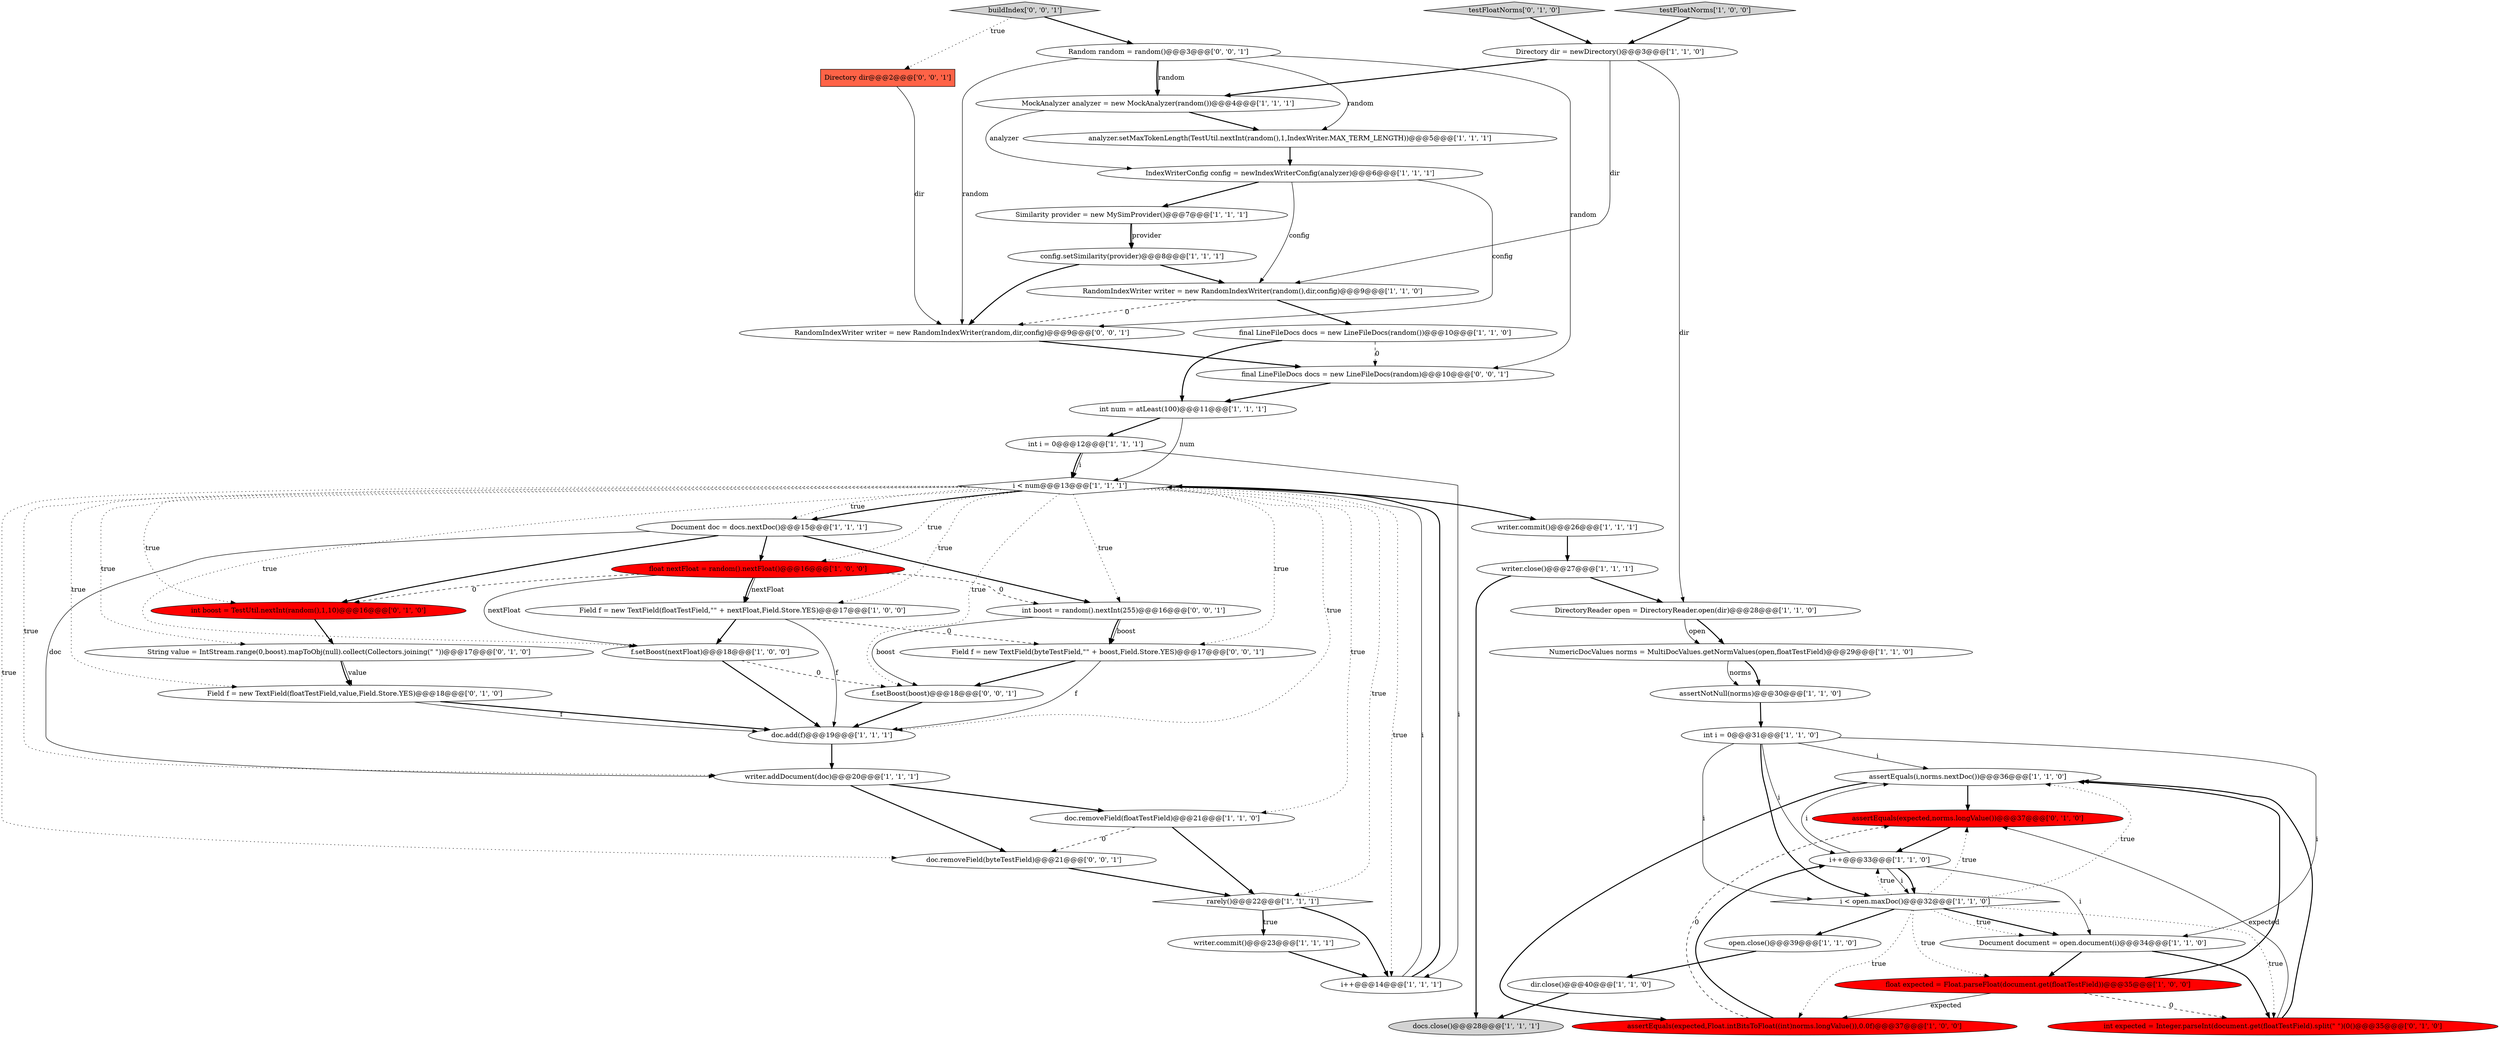 digraph {
25 [style = filled, label = "config.setSimilarity(provider)@@@8@@@['1', '1', '1']", fillcolor = white, shape = ellipse image = "AAA0AAABBB1BBB"];
7 [style = filled, label = "DirectoryReader open = DirectoryReader.open(dir)@@@28@@@['1', '1', '0']", fillcolor = white, shape = ellipse image = "AAA0AAABBB1BBB"];
11 [style = filled, label = "writer.close()@@@27@@@['1', '1', '1']", fillcolor = white, shape = ellipse image = "AAA0AAABBB1BBB"];
38 [style = filled, label = "assertEquals(expected,norms.longValue())@@@37@@@['0', '1', '0']", fillcolor = red, shape = ellipse image = "AAA1AAABBB2BBB"];
0 [style = filled, label = "IndexWriterConfig config = newIndexWriterConfig(analyzer)@@@6@@@['1', '1', '1']", fillcolor = white, shape = ellipse image = "AAA0AAABBB1BBB"];
43 [style = filled, label = "f.setBoost(boost)@@@18@@@['0', '0', '1']", fillcolor = white, shape = ellipse image = "AAA0AAABBB3BBB"];
40 [style = filled, label = "testFloatNorms['0', '1', '0']", fillcolor = lightgray, shape = diamond image = "AAA0AAABBB2BBB"];
8 [style = filled, label = "docs.close()@@@28@@@['1', '1', '1']", fillcolor = lightgray, shape = ellipse image = "AAA0AAABBB1BBB"];
24 [style = filled, label = "f.setBoost(nextFloat)@@@18@@@['1', '0', '0']", fillcolor = white, shape = ellipse image = "AAA0AAABBB1BBB"];
45 [style = filled, label = "buildIndex['0', '0', '1']", fillcolor = lightgray, shape = diamond image = "AAA0AAABBB3BBB"];
42 [style = filled, label = "int expected = Integer.parseInt(document.get(floatTestField).split(\" \")(0()@@@35@@@['0', '1', '0']", fillcolor = red, shape = ellipse image = "AAA1AAABBB2BBB"];
15 [style = filled, label = "doc.removeField(floatTestField)@@@21@@@['1', '1', '0']", fillcolor = white, shape = ellipse image = "AAA0AAABBB1BBB"];
30 [style = filled, label = "writer.commit()@@@26@@@['1', '1', '1']", fillcolor = white, shape = ellipse image = "AAA0AAABBB1BBB"];
31 [style = filled, label = "analyzer.setMaxTokenLength(TestUtil.nextInt(random(),1,IndexWriter.MAX_TERM_LENGTH))@@@5@@@['1', '1', '1']", fillcolor = white, shape = ellipse image = "AAA0AAABBB1BBB"];
33 [style = filled, label = "testFloatNorms['1', '0', '0']", fillcolor = lightgray, shape = diamond image = "AAA0AAABBB1BBB"];
19 [style = filled, label = "writer.commit()@@@23@@@['1', '1', '1']", fillcolor = white, shape = ellipse image = "AAA0AAABBB1BBB"];
1 [style = filled, label = "rarely()@@@22@@@['1', '1', '1']", fillcolor = white, shape = diamond image = "AAA0AAABBB1BBB"];
18 [style = filled, label = "open.close()@@@39@@@['1', '1', '0']", fillcolor = white, shape = ellipse image = "AAA0AAABBB1BBB"];
48 [style = filled, label = "Directory dir@@@2@@@['0', '0', '1']", fillcolor = tomato, shape = box image = "AAA0AAABBB3BBB"];
51 [style = filled, label = "int boost = random().nextInt(255)@@@16@@@['0', '0', '1']", fillcolor = white, shape = ellipse image = "AAA0AAABBB3BBB"];
6 [style = filled, label = "int i = 0@@@12@@@['1', '1', '1']", fillcolor = white, shape = ellipse image = "AAA0AAABBB1BBB"];
17 [style = filled, label = "dir.close()@@@40@@@['1', '1', '0']", fillcolor = white, shape = ellipse image = "AAA0AAABBB1BBB"];
41 [style = filled, label = "int boost = TestUtil.nextInt(random(),1,10)@@@16@@@['0', '1', '0']", fillcolor = red, shape = ellipse image = "AAA1AAABBB2BBB"];
32 [style = filled, label = "assertNotNull(norms)@@@30@@@['1', '1', '0']", fillcolor = white, shape = ellipse image = "AAA0AAABBB1BBB"];
29 [style = filled, label = "assertEquals(i,norms.nextDoc())@@@36@@@['1', '1', '0']", fillcolor = white, shape = ellipse image = "AAA0AAABBB1BBB"];
13 [style = filled, label = "i < open.maxDoc()@@@32@@@['1', '1', '0']", fillcolor = white, shape = diamond image = "AAA0AAABBB1BBB"];
28 [style = filled, label = "int i = 0@@@31@@@['1', '1', '0']", fillcolor = white, shape = ellipse image = "AAA0AAABBB1BBB"];
16 [style = filled, label = "float expected = Float.parseFloat(document.get(floatTestField))@@@35@@@['1', '0', '0']", fillcolor = red, shape = ellipse image = "AAA1AAABBB1BBB"];
2 [style = filled, label = "i < num@@@13@@@['1', '1', '1']", fillcolor = white, shape = diamond image = "AAA0AAABBB1BBB"];
10 [style = filled, label = "writer.addDocument(doc)@@@20@@@['1', '1', '1']", fillcolor = white, shape = ellipse image = "AAA0AAABBB1BBB"];
14 [style = filled, label = "Field f = new TextField(floatTestField,\"\" + nextFloat,Field.Store.YES)@@@17@@@['1', '0', '0']", fillcolor = white, shape = ellipse image = "AAA0AAABBB1BBB"];
26 [style = filled, label = "doc.add(f)@@@19@@@['1', '1', '1']", fillcolor = white, shape = ellipse image = "AAA0AAABBB1BBB"];
49 [style = filled, label = "Field f = new TextField(byteTestField,\"\" + boost,Field.Store.YES)@@@17@@@['0', '0', '1']", fillcolor = white, shape = ellipse image = "AAA0AAABBB3BBB"];
44 [style = filled, label = "Random random = random()@@@3@@@['0', '0', '1']", fillcolor = white, shape = ellipse image = "AAA0AAABBB3BBB"];
9 [style = filled, label = "NumericDocValues norms = MultiDocValues.getNormValues(open,floatTestField)@@@29@@@['1', '1', '0']", fillcolor = white, shape = ellipse image = "AAA0AAABBB1BBB"];
20 [style = filled, label = "Similarity provider = new MySimProvider()@@@7@@@['1', '1', '1']", fillcolor = white, shape = ellipse image = "AAA0AAABBB1BBB"];
5 [style = filled, label = "float nextFloat = random().nextFloat()@@@16@@@['1', '0', '0']", fillcolor = red, shape = ellipse image = "AAA1AAABBB1BBB"];
50 [style = filled, label = "doc.removeField(byteTestField)@@@21@@@['0', '0', '1']", fillcolor = white, shape = ellipse image = "AAA0AAABBB3BBB"];
36 [style = filled, label = "assertEquals(expected,Float.intBitsToFloat((int)norms.longValue()),0.0f)@@@37@@@['1', '0', '0']", fillcolor = red, shape = ellipse image = "AAA1AAABBB1BBB"];
21 [style = filled, label = "final LineFileDocs docs = new LineFileDocs(random())@@@10@@@['1', '1', '0']", fillcolor = white, shape = ellipse image = "AAA0AAABBB1BBB"];
34 [style = filled, label = "Document doc = docs.nextDoc()@@@15@@@['1', '1', '1']", fillcolor = white, shape = ellipse image = "AAA0AAABBB1BBB"];
35 [style = filled, label = "Directory dir = newDirectory()@@@3@@@['1', '1', '0']", fillcolor = white, shape = ellipse image = "AAA0AAABBB1BBB"];
37 [style = filled, label = "String value = IntStream.range(0,boost).mapToObj(null).collect(Collectors.joining(\" \"))@@@17@@@['0', '1', '0']", fillcolor = white, shape = ellipse image = "AAA0AAABBB2BBB"];
47 [style = filled, label = "final LineFileDocs docs = new LineFileDocs(random)@@@10@@@['0', '0', '1']", fillcolor = white, shape = ellipse image = "AAA0AAABBB3BBB"];
4 [style = filled, label = "int num = atLeast(100)@@@11@@@['1', '1', '1']", fillcolor = white, shape = ellipse image = "AAA0AAABBB1BBB"];
23 [style = filled, label = "RandomIndexWriter writer = new RandomIndexWriter(random(),dir,config)@@@9@@@['1', '1', '0']", fillcolor = white, shape = ellipse image = "AAA0AAABBB1BBB"];
39 [style = filled, label = "Field f = new TextField(floatTestField,value,Field.Store.YES)@@@18@@@['0', '1', '0']", fillcolor = white, shape = ellipse image = "AAA0AAABBB2BBB"];
12 [style = filled, label = "Document document = open.document(i)@@@34@@@['1', '1', '0']", fillcolor = white, shape = ellipse image = "AAA0AAABBB1BBB"];
46 [style = filled, label = "RandomIndexWriter writer = new RandomIndexWriter(random,dir,config)@@@9@@@['0', '0', '1']", fillcolor = white, shape = ellipse image = "AAA0AAABBB3BBB"];
22 [style = filled, label = "MockAnalyzer analyzer = new MockAnalyzer(random())@@@4@@@['1', '1', '1']", fillcolor = white, shape = ellipse image = "AAA0AAABBB1BBB"];
27 [style = filled, label = "i++@@@33@@@['1', '1', '0']", fillcolor = white, shape = ellipse image = "AAA0AAABBB1BBB"];
3 [style = filled, label = "i++@@@14@@@['1', '1', '1']", fillcolor = white, shape = ellipse image = "AAA0AAABBB1BBB"];
27->13 [style = bold, label=""];
4->2 [style = solid, label="num"];
14->24 [style = bold, label=""];
13->27 [style = dotted, label="true"];
26->10 [style = bold, label=""];
2->15 [style = dotted, label="true"];
2->37 [style = dotted, label="true"];
12->42 [style = bold, label=""];
43->26 [style = bold, label=""];
42->29 [style = bold, label=""];
7->9 [style = bold, label=""];
30->11 [style = bold, label=""];
2->39 [style = dotted, label="true"];
24->43 [style = dashed, label="0"];
20->25 [style = solid, label="provider"];
2->50 [style = dotted, label="true"];
44->47 [style = solid, label="random"];
19->3 [style = bold, label=""];
5->41 [style = dashed, label="0"];
2->10 [style = dotted, label="true"];
10->50 [style = bold, label=""];
29->36 [style = bold, label=""];
2->3 [style = dotted, label="true"];
3->2 [style = solid, label="i"];
2->49 [style = dotted, label="true"];
5->51 [style = dashed, label="0"];
2->24 [style = dotted, label="true"];
13->36 [style = dotted, label="true"];
16->29 [style = bold, label=""];
2->34 [style = bold, label=""];
9->32 [style = bold, label=""];
41->37 [style = bold, label=""];
28->27 [style = solid, label="i"];
51->43 [style = solid, label="boost"];
35->7 [style = solid, label="dir"];
20->25 [style = bold, label=""];
39->26 [style = bold, label=""];
15->50 [style = dashed, label="0"];
6->2 [style = bold, label=""];
6->2 [style = solid, label="i"];
13->12 [style = bold, label=""];
45->48 [style = dotted, label="true"];
3->2 [style = bold, label=""];
44->31 [style = solid, label="random"];
13->29 [style = dotted, label="true"];
48->46 [style = solid, label="dir"];
11->8 [style = bold, label=""];
34->10 [style = solid, label="doc"];
0->20 [style = bold, label=""];
29->38 [style = bold, label=""];
39->26 [style = solid, label="f"];
44->22 [style = bold, label=""];
2->41 [style = dotted, label="true"];
1->19 [style = bold, label=""];
13->18 [style = bold, label=""];
27->29 [style = solid, label="i"];
21->4 [style = bold, label=""];
17->8 [style = bold, label=""];
13->16 [style = dotted, label="true"];
40->35 [style = bold, label=""];
37->39 [style = solid, label="value"];
31->0 [style = bold, label=""];
0->23 [style = solid, label="config"];
16->42 [style = dashed, label="0"];
7->9 [style = solid, label="open"];
1->3 [style = bold, label=""];
38->27 [style = bold, label=""];
13->38 [style = dotted, label="true"];
45->44 [style = bold, label=""];
1->19 [style = dotted, label="true"];
34->51 [style = bold, label=""];
24->26 [style = bold, label=""];
42->38 [style = solid, label="expected"];
51->49 [style = solid, label="boost"];
21->47 [style = dashed, label="0"];
28->13 [style = solid, label="i"];
0->46 [style = solid, label="config"];
23->46 [style = dashed, label="0"];
2->26 [style = dotted, label="true"];
2->14 [style = dotted, label="true"];
9->32 [style = solid, label="norms"];
14->26 [style = solid, label="f"];
2->5 [style = dotted, label="true"];
6->3 [style = solid, label="i"];
28->12 [style = solid, label="i"];
37->39 [style = bold, label=""];
15->1 [style = bold, label=""];
36->38 [style = dashed, label="0"];
33->35 [style = bold, label=""];
44->46 [style = solid, label="random"];
10->15 [style = bold, label=""];
13->12 [style = dotted, label="true"];
2->34 [style = dotted, label="true"];
4->6 [style = bold, label=""];
25->23 [style = bold, label=""];
34->5 [style = bold, label=""];
35->22 [style = bold, label=""];
2->43 [style = dotted, label="true"];
35->23 [style = solid, label="dir"];
22->31 [style = bold, label=""];
18->17 [style = bold, label=""];
28->13 [style = bold, label=""];
13->42 [style = dotted, label="true"];
12->16 [style = bold, label=""];
34->41 [style = bold, label=""];
25->46 [style = bold, label=""];
5->14 [style = bold, label=""];
51->49 [style = bold, label=""];
28->29 [style = solid, label="i"];
46->47 [style = bold, label=""];
49->43 [style = bold, label=""];
49->26 [style = solid, label="f"];
36->27 [style = bold, label=""];
23->21 [style = bold, label=""];
50->1 [style = bold, label=""];
2->1 [style = dotted, label="true"];
16->36 [style = solid, label="expected"];
14->49 [style = dashed, label="0"];
2->30 [style = bold, label=""];
27->13 [style = solid, label="i"];
22->0 [style = solid, label="analyzer"];
44->22 [style = solid, label="random"];
32->28 [style = bold, label=""];
11->7 [style = bold, label=""];
5->14 [style = solid, label="nextFloat"];
2->51 [style = dotted, label="true"];
27->12 [style = solid, label="i"];
47->4 [style = bold, label=""];
5->24 [style = solid, label="nextFloat"];
}
